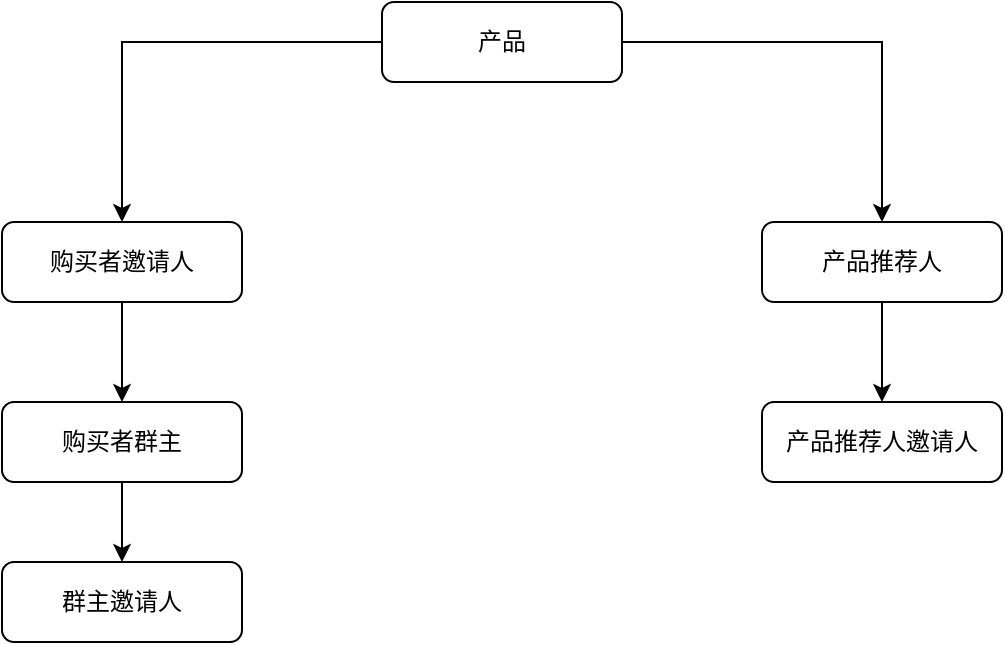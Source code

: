 <mxfile version="21.5.1" type="github">
  <diagram name="第 1 页" id="J3-4bF8GpwjbY9TRuUBL">
    <mxGraphModel dx="1365" dy="771" grid="1" gridSize="10" guides="1" tooltips="1" connect="1" arrows="1" fold="1" page="1" pageScale="1" pageWidth="827" pageHeight="1169" math="0" shadow="0">
      <root>
        <mxCell id="0" />
        <mxCell id="1" parent="0" />
        <mxCell id="2EmJ8Vg1qvY9GF38ps4z-5" value="" style="edgeStyle=orthogonalEdgeStyle;rounded=0;orthogonalLoop=1;jettySize=auto;html=1;" edge="1" parent="1" source="2EmJ8Vg1qvY9GF38ps4z-1" target="2EmJ8Vg1qvY9GF38ps4z-4">
          <mxGeometry relative="1" as="geometry" />
        </mxCell>
        <mxCell id="2EmJ8Vg1qvY9GF38ps4z-11" value="" style="edgeStyle=orthogonalEdgeStyle;rounded=0;orthogonalLoop=1;jettySize=auto;html=1;" edge="1" parent="1" source="2EmJ8Vg1qvY9GF38ps4z-1" target="2EmJ8Vg1qvY9GF38ps4z-10">
          <mxGeometry relative="1" as="geometry" />
        </mxCell>
        <mxCell id="2EmJ8Vg1qvY9GF38ps4z-1" value="产品" style="rounded=1;whiteSpace=wrap;html=1;" vertex="1" parent="1">
          <mxGeometry x="340" y="120" width="120" height="40" as="geometry" />
        </mxCell>
        <mxCell id="2EmJ8Vg1qvY9GF38ps4z-7" value="" style="edgeStyle=orthogonalEdgeStyle;rounded=0;orthogonalLoop=1;jettySize=auto;html=1;" edge="1" parent="1" source="2EmJ8Vg1qvY9GF38ps4z-4" target="2EmJ8Vg1qvY9GF38ps4z-6">
          <mxGeometry relative="1" as="geometry" />
        </mxCell>
        <mxCell id="2EmJ8Vg1qvY9GF38ps4z-4" value="购买者邀请人" style="whiteSpace=wrap;html=1;rounded=1;" vertex="1" parent="1">
          <mxGeometry x="150" y="230" width="120" height="40" as="geometry" />
        </mxCell>
        <mxCell id="2EmJ8Vg1qvY9GF38ps4z-9" value="" style="edgeStyle=orthogonalEdgeStyle;rounded=0;orthogonalLoop=1;jettySize=auto;html=1;" edge="1" parent="1" source="2EmJ8Vg1qvY9GF38ps4z-6" target="2EmJ8Vg1qvY9GF38ps4z-8">
          <mxGeometry relative="1" as="geometry" />
        </mxCell>
        <mxCell id="2EmJ8Vg1qvY9GF38ps4z-6" value="购买者群主" style="whiteSpace=wrap;html=1;rounded=1;" vertex="1" parent="1">
          <mxGeometry x="150" y="320" width="120" height="40" as="geometry" />
        </mxCell>
        <mxCell id="2EmJ8Vg1qvY9GF38ps4z-8" value="群主邀请人" style="whiteSpace=wrap;html=1;rounded=1;" vertex="1" parent="1">
          <mxGeometry x="150" y="400" width="120" height="40" as="geometry" />
        </mxCell>
        <mxCell id="2EmJ8Vg1qvY9GF38ps4z-13" value="" style="edgeStyle=orthogonalEdgeStyle;rounded=0;orthogonalLoop=1;jettySize=auto;html=1;" edge="1" parent="1" source="2EmJ8Vg1qvY9GF38ps4z-10" target="2EmJ8Vg1qvY9GF38ps4z-12">
          <mxGeometry relative="1" as="geometry" />
        </mxCell>
        <mxCell id="2EmJ8Vg1qvY9GF38ps4z-10" value="产品推荐人" style="rounded=1;whiteSpace=wrap;html=1;" vertex="1" parent="1">
          <mxGeometry x="530" y="230" width="120" height="40" as="geometry" />
        </mxCell>
        <mxCell id="2EmJ8Vg1qvY9GF38ps4z-12" value="产品推荐人邀请人" style="rounded=1;whiteSpace=wrap;html=1;" vertex="1" parent="1">
          <mxGeometry x="530" y="320" width="120" height="40" as="geometry" />
        </mxCell>
      </root>
    </mxGraphModel>
  </diagram>
</mxfile>
